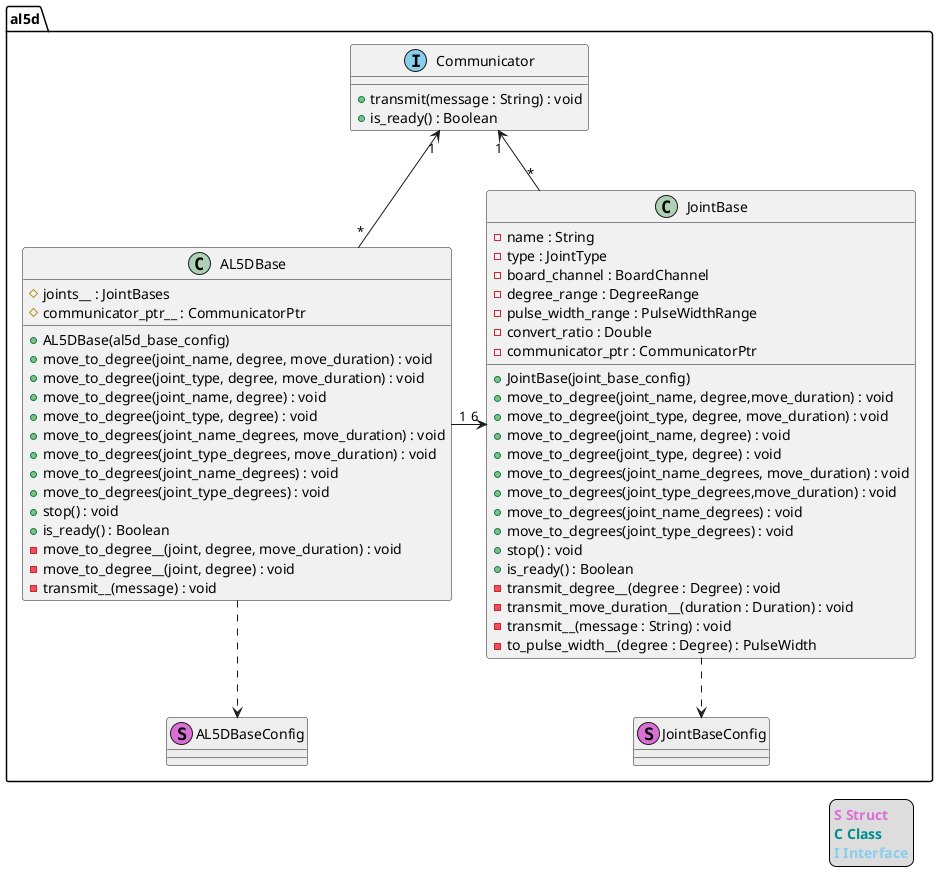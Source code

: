@startuml

namespace al5d {

    class Communicator <<(I,SkyBlue)>> {
        + transmit(message : String) : void
        + is_ready() : Boolean
    }

    class AL5DBase {
        + AL5DBase(al5d_base_config)
        + move_to_degree(joint_name, degree, move_duration) : void
        + move_to_degree(joint_type, degree, move_duration) : void
        + move_to_degree(joint_name, degree) : void
        + move_to_degree(joint_type, degree) : void
        + move_to_degrees(joint_name_degrees, move_duration) : void
        + move_to_degrees(joint_type_degrees, move_duration) : void
        + move_to_degrees(joint_name_degrees) : void
        + move_to_degrees(joint_type_degrees) : void
        + stop() : void
        + is_ready() : Boolean
        - move_to_degree__(joint, degree, move_duration) : void
        - move_to_degree__(joint, degree) : void
        - transmit__(message) : void
        # joints__ : JointBases
        # communicator_ptr__ : CommunicatorPtr
    }

    class JointBase {
        + JointBase(joint_base_config)
        + move_to_degree(joint_name, degree,move_duration) : void
        + move_to_degree(joint_type, degree, move_duration) : void
        + move_to_degree(joint_name, degree) : void
        + move_to_degree(joint_type, degree) : void
        + move_to_degrees(joint_name_degrees, move_duration) : void
        + move_to_degrees(joint_type_degrees,move_duration) : void
        + move_to_degrees(joint_name_degrees) : void
        + move_to_degrees(joint_type_degrees) : void
        + stop() : void
        + is_ready() : Boolean
        - transmit_degree__(degree : Degree) : void
        - transmit_move_duration__(duration : Duration) : void
        - transmit__(message : String) : void
        - to_pulse_width__(degree : Degree) : PulseWidth
        - name : String
        - type : JointType
        - board_channel : BoardChannel
        - degree_range : DegreeRange
        - pulse_width_range : PulseWidthRange
        - convert_ratio : Double
        - communicator_ptr : CommunicatorPtr
    }

    class JointBaseConfig <<(S,Orchid)>> #eee
    class AL5DBaseConfig <<(S,Orchid)>> #eee

    Communicator "1" <- "*" JointBase
    Communicator "1" <-- "*" AL5DBase
    AL5DBase "1" -> "6" JointBase
    AL5DBase ..> AL5DBaseConfig
    JointBase ..> JointBaseConfig
}

legend right
  <b><color:Orchid>S Struct</color></b>
  <b><color:DarkCyan>C Class</color></b>
  <b><color:SkyBlue>I Interface</color></b>
endlegend

@enduml
